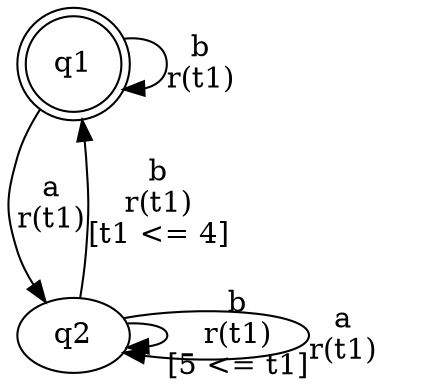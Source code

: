 digraph "tests_1/test1/solution200/solution" {
	q1[label=q1 shape=doublecircle]
	q2[label=q2]
	q1 -> q2[label="a\nr(t1)\n"]
	q2 -> q2[label="b\nr(t1)\n[5 <= t1]"]
	q2 -> q1[label="b\nr(t1)\n[t1 <= 4]"]
	q2 -> q2[label="a\nr(t1)\n"]
	q1 -> q1[label="b\nr(t1)\n"]
}

